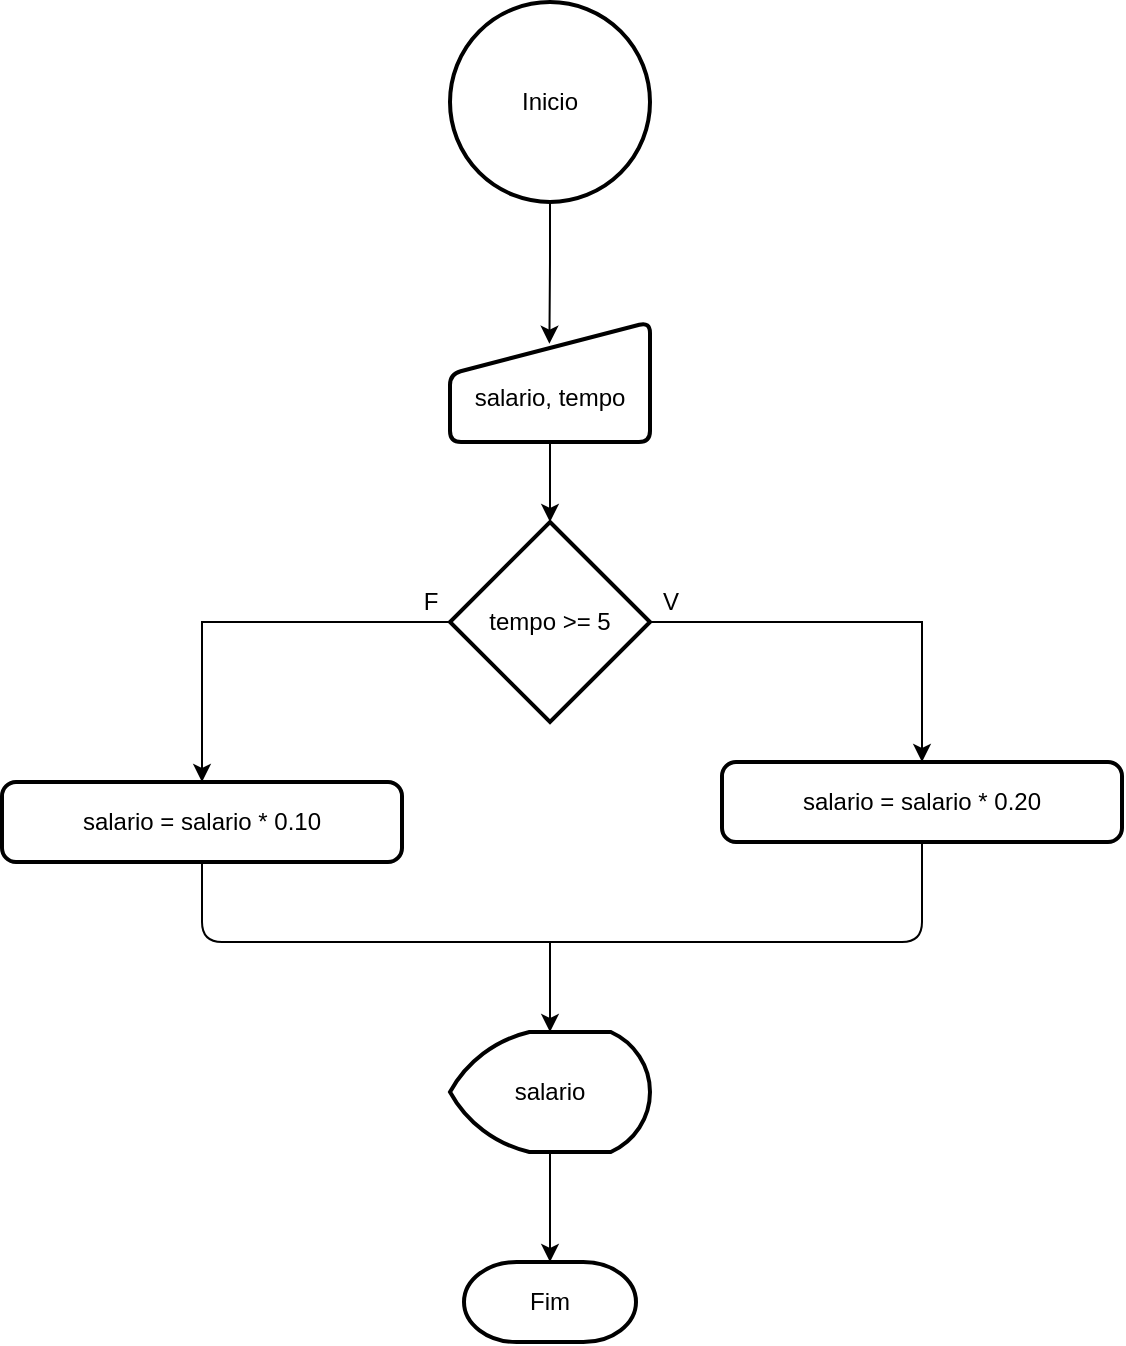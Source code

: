 <mxfile version="14.4.3" type="device"><diagram id="m6h0u0UHkbgjNzKob1_w" name="Página-1"><mxGraphModel dx="700" dy="823" grid="1" gridSize="10" guides="1" tooltips="1" connect="1" arrows="1" fold="1" page="1" pageScale="1" pageWidth="827" pageHeight="1169" math="0" shadow="0"><root><mxCell id="0"/><mxCell id="1" parent="0"/><mxCell id="liEh5Ap84ax6HFQE6s-Q-5" style="edgeStyle=orthogonalEdgeStyle;rounded=0;orthogonalLoop=1;jettySize=auto;html=1;entryX=0.497;entryY=0.181;entryDx=0;entryDy=0;entryPerimeter=0;" edge="1" parent="1" source="liEh5Ap84ax6HFQE6s-Q-2" target="liEh5Ap84ax6HFQE6s-Q-3"><mxGeometry relative="1" as="geometry"/></mxCell><mxCell id="liEh5Ap84ax6HFQE6s-Q-2" value="Inicio" style="strokeWidth=2;html=1;shape=mxgraph.flowchart.start_2;whiteSpace=wrap;" vertex="1" parent="1"><mxGeometry x="364" y="10" width="100" height="100" as="geometry"/></mxCell><mxCell id="liEh5Ap84ax6HFQE6s-Q-7" style="edgeStyle=orthogonalEdgeStyle;rounded=0;orthogonalLoop=1;jettySize=auto;html=1;" edge="1" parent="1" source="liEh5Ap84ax6HFQE6s-Q-3" target="liEh5Ap84ax6HFQE6s-Q-6"><mxGeometry relative="1" as="geometry"/></mxCell><mxCell id="liEh5Ap84ax6HFQE6s-Q-3" value="&lt;br&gt;salario, tempo" style="html=1;strokeWidth=2;shape=manualInput;whiteSpace=wrap;rounded=1;size=26;arcSize=11;" vertex="1" parent="1"><mxGeometry x="364" y="170" width="100" height="60" as="geometry"/></mxCell><mxCell id="liEh5Ap84ax6HFQE6s-Q-9" style="edgeStyle=orthogonalEdgeStyle;rounded=0;orthogonalLoop=1;jettySize=auto;html=1;entryX=0.5;entryY=0;entryDx=0;entryDy=0;" edge="1" parent="1" source="liEh5Ap84ax6HFQE6s-Q-6" target="liEh5Ap84ax6HFQE6s-Q-8"><mxGeometry relative="1" as="geometry"><mxPoint x="570" y="320" as="targetPoint"/></mxGeometry></mxCell><mxCell id="liEh5Ap84ax6HFQE6s-Q-11" style="edgeStyle=orthogonalEdgeStyle;rounded=0;orthogonalLoop=1;jettySize=auto;html=1;entryX=0.5;entryY=0;entryDx=0;entryDy=0;" edge="1" parent="1" source="liEh5Ap84ax6HFQE6s-Q-6" target="liEh5Ap84ax6HFQE6s-Q-10"><mxGeometry relative="1" as="geometry"><mxPoint x="240" y="320" as="targetPoint"/></mxGeometry></mxCell><mxCell id="liEh5Ap84ax6HFQE6s-Q-6" value="tempo &amp;gt;= 5" style="strokeWidth=2;html=1;shape=mxgraph.flowchart.decision;whiteSpace=wrap;" vertex="1" parent="1"><mxGeometry x="364" y="270" width="100" height="100" as="geometry"/></mxCell><mxCell id="liEh5Ap84ax6HFQE6s-Q-8" value="salario = salario * 0.20" style="rounded=1;whiteSpace=wrap;html=1;absoluteArcSize=1;arcSize=14;strokeWidth=2;" vertex="1" parent="1"><mxGeometry x="500" y="390" width="200" height="40" as="geometry"/></mxCell><mxCell id="liEh5Ap84ax6HFQE6s-Q-10" value="salario = salario * 0.10" style="rounded=1;whiteSpace=wrap;html=1;absoluteArcSize=1;arcSize=14;strokeWidth=2;" vertex="1" parent="1"><mxGeometry x="140" y="400" width="200" height="40" as="geometry"/></mxCell><mxCell id="liEh5Ap84ax6HFQE6s-Q-12" value="V" style="text;html=1;align=center;verticalAlign=middle;resizable=0;points=[];autosize=1;" vertex="1" parent="1"><mxGeometry x="464" y="300" width="20" height="20" as="geometry"/></mxCell><mxCell id="liEh5Ap84ax6HFQE6s-Q-13" value="F" style="text;html=1;align=center;verticalAlign=middle;resizable=0;points=[];autosize=1;" vertex="1" parent="1"><mxGeometry x="344" y="300" width="20" height="20" as="geometry"/></mxCell><mxCell id="liEh5Ap84ax6HFQE6s-Q-14" value="salario" style="strokeWidth=2;html=1;shape=mxgraph.flowchart.display;whiteSpace=wrap;" vertex="1" parent="1"><mxGeometry x="364" y="525" width="100" height="60" as="geometry"/></mxCell><mxCell id="liEh5Ap84ax6HFQE6s-Q-15" value="" style="endArrow=none;html=1;exitX=0.5;exitY=1;exitDx=0;exitDy=0;entryX=0.5;entryY=1;entryDx=0;entryDy=0;" edge="1" parent="1" source="liEh5Ap84ax6HFQE6s-Q-10" target="liEh5Ap84ax6HFQE6s-Q-8"><mxGeometry width="50" height="50" relative="1" as="geometry"><mxPoint x="400" y="490" as="sourcePoint"/><mxPoint x="450" y="440" as="targetPoint"/><Array as="points"><mxPoint x="240" y="480"/><mxPoint x="600" y="480"/></Array></mxGeometry></mxCell><mxCell id="liEh5Ap84ax6HFQE6s-Q-17" value="" style="endArrow=classic;html=1;entryX=0.5;entryY=0;entryDx=0;entryDy=0;entryPerimeter=0;" edge="1" parent="1" target="liEh5Ap84ax6HFQE6s-Q-14"><mxGeometry width="50" height="50" relative="1" as="geometry"><mxPoint x="414" y="480" as="sourcePoint"/><mxPoint x="450" y="440" as="targetPoint"/></mxGeometry></mxCell><mxCell id="liEh5Ap84ax6HFQE6s-Q-18" value="" style="endArrow=classic;html=1;exitX=0.5;exitY=1;exitDx=0;exitDy=0;exitPerimeter=0;" edge="1" parent="1" source="liEh5Ap84ax6HFQE6s-Q-14"><mxGeometry width="50" height="50" relative="1" as="geometry"><mxPoint x="490" y="560" as="sourcePoint"/><mxPoint x="414" y="640" as="targetPoint"/></mxGeometry></mxCell><mxCell id="liEh5Ap84ax6HFQE6s-Q-19" value="Fim" style="strokeWidth=2;html=1;shape=mxgraph.flowchart.terminator;whiteSpace=wrap;" vertex="1" parent="1"><mxGeometry x="371" y="640" width="86" height="40" as="geometry"/></mxCell></root></mxGraphModel></diagram></mxfile>